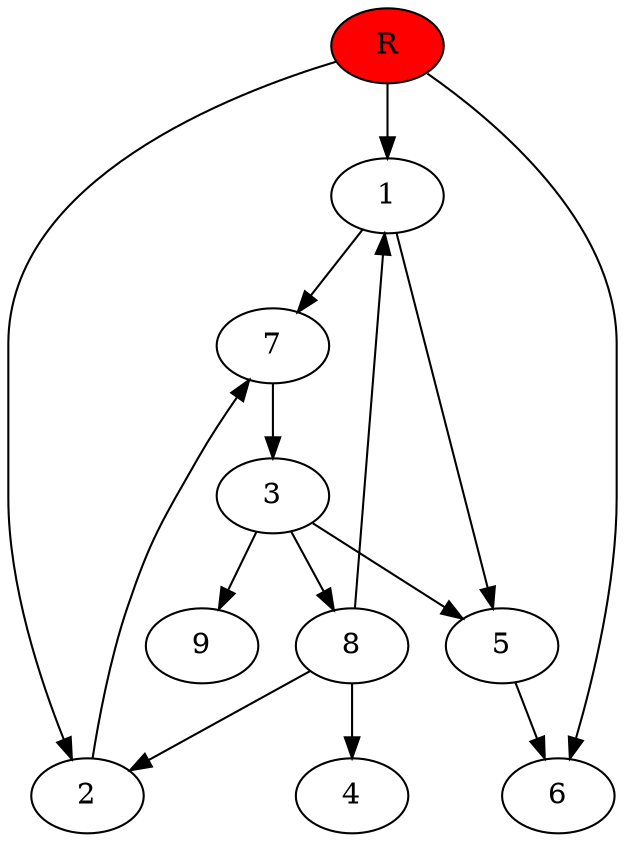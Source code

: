 digraph prb59594 {
	1
	2
	3
	4
	5
	6
	7
	8
	R [fillcolor="#ff0000" style=filled]
	1 -> 5
	1 -> 7
	2 -> 7
	3 -> 5
	3 -> 8
	3 -> 9
	5 -> 6
	7 -> 3
	8 -> 1
	8 -> 2
	8 -> 4
	R -> 1
	R -> 2
	R -> 6
}
